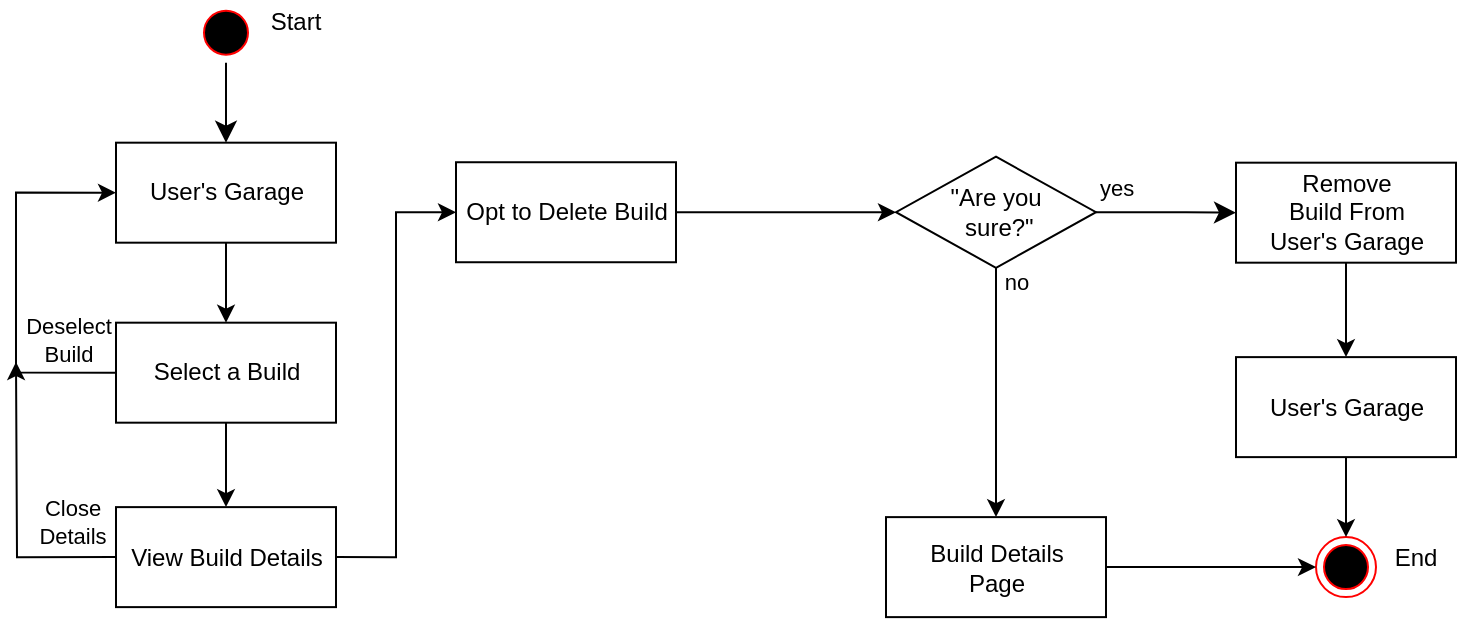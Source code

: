 <mxfile version="13.7.9" type="device"><diagram id="G4__s2rDL2HWSebnjnGc" name="Page-1"><mxGraphModel dx="1106" dy="980" grid="1" gridSize="10" guides="1" tooltips="1" connect="1" arrows="1" fold="1" page="1" pageScale="1" pageWidth="850" pageHeight="1100" math="0" shadow="0"><root><mxCell id="0"/><mxCell id="1" parent="0"/><mxCell id="Z3Y8iUlZjjwggO-Ft5zI-1" value="" style="ellipse;html=1;shape=endState;fillColor=#000000;strokeColor=#ff0000;" parent="1" vertex="1"><mxGeometry x="680" y="297.56" width="30" height="30" as="geometry"/></mxCell><mxCell id="Z3Y8iUlZjjwggO-Ft5zI-2" value="" style="ellipse;html=1;shape=startState;fillColor=#000000;strokeColor=#ff0000;" parent="1" vertex="1"><mxGeometry x="120" y="30.34" width="30" height="30" as="geometry"/></mxCell><mxCell id="Z3Y8iUlZjjwggO-Ft5zI-3" value="" style="edgeStyle=orthogonalEdgeStyle;html=1;verticalAlign=bottom;endArrow=classic;endSize=8;endFill=1;" parent="1" source="Z3Y8iUlZjjwggO-Ft5zI-2" target="Z3Y8iUlZjjwggO-Ft5zI-4" edge="1"><mxGeometry relative="1" as="geometry"><mxPoint x="135" y="120.34" as="targetPoint"/></mxGeometry></mxCell><mxCell id="Z3Y8iUlZjjwggO-Ft5zI-8" style="edgeStyle=orthogonalEdgeStyle;rounded=0;orthogonalLoop=1;jettySize=auto;html=1;exitX=0.5;exitY=1;exitDx=0;exitDy=0;entryX=0.5;entryY=0;entryDx=0;entryDy=0;endArrow=classic;endFill=1;strokeColor=#000000;" parent="1" source="Z3Y8iUlZjjwggO-Ft5zI-4" target="Z3Y8iUlZjjwggO-Ft5zI-5" edge="1"><mxGeometry relative="1" as="geometry"/></mxCell><mxCell id="Z3Y8iUlZjjwggO-Ft5zI-4" value="User's Garage" style="html=1;" parent="1" vertex="1"><mxGeometry x="80" y="100.34" width="110" height="50" as="geometry"/></mxCell><mxCell id="Z3Y8iUlZjjwggO-Ft5zI-9" style="edgeStyle=orthogonalEdgeStyle;rounded=0;orthogonalLoop=1;jettySize=auto;html=1;exitX=0.5;exitY=1;exitDx=0;exitDy=0;endArrow=classic;endFill=1;strokeColor=#000000;" parent="1" source="Z3Y8iUlZjjwggO-Ft5zI-5" target="wRjONk3pDV4qYMotsK8D-1" edge="1"><mxGeometry relative="1" as="geometry"><mxPoint x="130" y="400" as="targetPoint"/></mxGeometry></mxCell><mxCell id="Z3Y8iUlZjjwggO-Ft5zI-24" style="edgeStyle=orthogonalEdgeStyle;rounded=0;orthogonalLoop=1;jettySize=auto;html=1;exitX=0;exitY=0.5;exitDx=0;exitDy=0;entryX=0;entryY=0.5;entryDx=0;entryDy=0;endArrow=classic;endFill=1;strokeColor=#000000;" parent="1" source="Z3Y8iUlZjjwggO-Ft5zI-5" target="Z3Y8iUlZjjwggO-Ft5zI-4" edge="1"><mxGeometry relative="1" as="geometry"><Array as="points"><mxPoint x="30" y="215"/><mxPoint x="30" y="125"/></Array></mxGeometry></mxCell><mxCell id="Z3Y8iUlZjjwggO-Ft5zI-25" value="Deselect &lt;br&gt;Build" style="edgeLabel;html=1;align=center;verticalAlign=middle;resizable=0;points=[];" parent="Z3Y8iUlZjjwggO-Ft5zI-24" vertex="1" connectable="0"><mxGeometry x="0.011" y="2" relative="1" as="geometry"><mxPoint x="28" y="29.7" as="offset"/></mxGeometry></mxCell><mxCell id="Z3Y8iUlZjjwggO-Ft5zI-5" value="Select a Build" style="html=1;strokeColor=#000000;" parent="1" vertex="1"><mxGeometry x="80" y="190.34" width="110" height="50" as="geometry"/></mxCell><mxCell id="Z3Y8iUlZjjwggO-Ft5zI-31" style="edgeStyle=orthogonalEdgeStyle;rounded=0;orthogonalLoop=1;jettySize=auto;html=1;exitX=1;exitY=0.5;exitDx=0;exitDy=0;entryX=0;entryY=0.5;entryDx=0;entryDy=0;endArrow=classic;endFill=1;strokeColor=#000000;" parent="1" source="Z3Y8iUlZjjwggO-Ft5zI-6" target="Z3Y8iUlZjjwggO-Ft5zI-14" edge="1"><mxGeometry relative="1" as="geometry"/></mxCell><mxCell id="Z3Y8iUlZjjwggO-Ft5zI-6" value="Opt to Delete Build" style="html=1;strokeColor=#000000;" parent="1" vertex="1"><mxGeometry x="250" y="110.12" width="110" height="50" as="geometry"/></mxCell><mxCell id="Z3Y8iUlZjjwggO-Ft5zI-27" style="edgeStyle=orthogonalEdgeStyle;rounded=0;orthogonalLoop=1;jettySize=auto;html=1;endArrow=classic;endFill=1;strokeColor=#000000;exitX=0.5;exitY=1;exitDx=0;exitDy=0;" parent="1" source="Z3Y8iUlZjjwggO-Ft5zI-14" target="wRjONk3pDV4qYMotsK8D-5" edge="1"><mxGeometry relative="1" as="geometry"><mxPoint x="520" y="480" as="targetPoint"/><Array as="points"/><mxPoint x="520" y="330" as="sourcePoint"/></mxGeometry></mxCell><mxCell id="Z3Y8iUlZjjwggO-Ft5zI-28" value="No" style="edgeLabel;html=1;align=center;verticalAlign=middle;resizable=0;points=[];" parent="Z3Y8iUlZjjwggO-Ft5zI-27" vertex="1" connectable="0"><mxGeometry x="-0.57" y="-2" relative="1" as="geometry"><mxPoint x="12" y="-48" as="offset"/></mxGeometry></mxCell><mxCell id="wRjONk3pDV4qYMotsK8D-7" value="no" style="edgeLabel;html=1;align=center;verticalAlign=middle;resizable=0;points=[];" vertex="1" connectable="0" parent="Z3Y8iUlZjjwggO-Ft5zI-27"><mxGeometry x="-0.453" y="2" relative="1" as="geometry"><mxPoint x="8" y="-26.9" as="offset"/></mxGeometry></mxCell><mxCell id="Z3Y8iUlZjjwggO-Ft5zI-14" value="&quot;Are you&lt;br&gt;&amp;nbsp;sure?&quot;" style="rhombus;whiteSpace=wrap;html=1;" parent="1" vertex="1"><mxGeometry x="470" y="107.34" width="100" height="55.56" as="geometry"/></mxCell><mxCell id="Z3Y8iUlZjjwggO-Ft5zI-16" value="yes" style="edgeStyle=orthogonalEdgeStyle;html=1;align=left;verticalAlign=top;endArrow=classic;endSize=8;entryX=0;entryY=0.5;entryDx=0;entryDy=0;endFill=1;" parent="1" source="Z3Y8iUlZjjwggO-Ft5zI-14" target="Z3Y8iUlZjjwggO-Ft5zI-18" edge="1"><mxGeometry x="-0.002" y="-43" relative="1" as="geometry"><mxPoint x="100" y="647.22" as="targetPoint"/><mxPoint x="-35" y="-68" as="offset"/></mxGeometry></mxCell><mxCell id="Z3Y8iUlZjjwggO-Ft5zI-29" style="edgeStyle=orthogonalEdgeStyle;rounded=0;orthogonalLoop=1;jettySize=auto;html=1;exitX=0.5;exitY=1;exitDx=0;exitDy=0;entryX=0.5;entryY=0;entryDx=0;entryDy=0;endArrow=classic;endFill=1;strokeColor=#000000;" parent="1" source="Z3Y8iUlZjjwggO-Ft5zI-18" target="Z3Y8iUlZjjwggO-Ft5zI-19" edge="1"><mxGeometry relative="1" as="geometry"/></mxCell><mxCell id="Z3Y8iUlZjjwggO-Ft5zI-18" value="Remove&lt;br&gt;Build From&lt;br&gt;User's Garage" style="html=1;strokeColor=#000000;" parent="1" vertex="1"><mxGeometry x="640" y="110.34" width="110" height="50" as="geometry"/></mxCell><mxCell id="Z3Y8iUlZjjwggO-Ft5zI-30" style="edgeStyle=orthogonalEdgeStyle;rounded=0;orthogonalLoop=1;jettySize=auto;html=1;exitX=0.5;exitY=1;exitDx=0;exitDy=0;entryX=0.5;entryY=0;entryDx=0;entryDy=0;endArrow=classic;endFill=1;strokeColor=#000000;" parent="1" source="Z3Y8iUlZjjwggO-Ft5zI-19" target="Z3Y8iUlZjjwggO-Ft5zI-1" edge="1"><mxGeometry relative="1" as="geometry"/></mxCell><mxCell id="Z3Y8iUlZjjwggO-Ft5zI-19" value="User's Garage" style="html=1;strokeColor=#000000;" parent="1" vertex="1"><mxGeometry x="640" y="207.56" width="110" height="50" as="geometry"/></mxCell><mxCell id="Z3Y8iUlZjjwggO-Ft5zI-20" value="End" style="text;html=1;strokeColor=none;fillColor=none;align=center;verticalAlign=middle;whiteSpace=wrap;rounded=0;" parent="1" vertex="1"><mxGeometry x="710" y="297.56" width="40" height="20" as="geometry"/></mxCell><mxCell id="Z3Y8iUlZjjwggO-Ft5zI-21" value="Start" style="text;html=1;strokeColor=none;fillColor=none;align=center;verticalAlign=middle;whiteSpace=wrap;rounded=0;" parent="1" vertex="1"><mxGeometry x="150" y="30.34" width="40" height="20" as="geometry"/></mxCell><mxCell id="wRjONk3pDV4qYMotsK8D-2" style="edgeStyle=orthogonalEdgeStyle;rounded=0;orthogonalLoop=1;jettySize=auto;html=1;exitX=1;exitY=0.5;exitDx=0;exitDy=0;entryX=0;entryY=0.5;entryDx=0;entryDy=0;endArrow=classic;endFill=1;strokeColor=#000000;" edge="1" parent="1" source="wRjONk3pDV4qYMotsK8D-1" target="Z3Y8iUlZjjwggO-Ft5zI-6"><mxGeometry relative="1" as="geometry"/></mxCell><mxCell id="wRjONk3pDV4qYMotsK8D-8" style="edgeStyle=orthogonalEdgeStyle;rounded=0;orthogonalLoop=1;jettySize=auto;html=1;exitX=0;exitY=0.5;exitDx=0;exitDy=0;endArrow=classic;endFill=1;strokeColor=#000000;" edge="1" parent="1" source="wRjONk3pDV4qYMotsK8D-1"><mxGeometry relative="1" as="geometry"><mxPoint x="30" y="210" as="targetPoint"/></mxGeometry></mxCell><mxCell id="wRjONk3pDV4qYMotsK8D-9" value="Close&lt;br&gt;Details" style="edgeLabel;html=1;align=center;verticalAlign=middle;resizable=0;points=[];" vertex="1" connectable="0" parent="wRjONk3pDV4qYMotsK8D-8"><mxGeometry x="-0.702" y="-2" relative="1" as="geometry"><mxPoint y="-16.02" as="offset"/></mxGeometry></mxCell><mxCell id="wRjONk3pDV4qYMotsK8D-1" value="View Build Details" style="html=1;" vertex="1" parent="1"><mxGeometry x="80" y="282.56" width="110" height="50" as="geometry"/></mxCell><mxCell id="wRjONk3pDV4qYMotsK8D-6" style="edgeStyle=orthogonalEdgeStyle;rounded=0;orthogonalLoop=1;jettySize=auto;html=1;exitX=1;exitY=0.5;exitDx=0;exitDy=0;endArrow=classic;endFill=1;strokeColor=#000000;" edge="1" parent="1" source="wRjONk3pDV4qYMotsK8D-5" target="Z3Y8iUlZjjwggO-Ft5zI-1"><mxGeometry relative="1" as="geometry"/></mxCell><mxCell id="wRjONk3pDV4qYMotsK8D-5" value="Build Details&lt;br&gt;Page" style="html=1;" vertex="1" parent="1"><mxGeometry x="465" y="287.56" width="110" height="50" as="geometry"/></mxCell></root></mxGraphModel></diagram></mxfile>